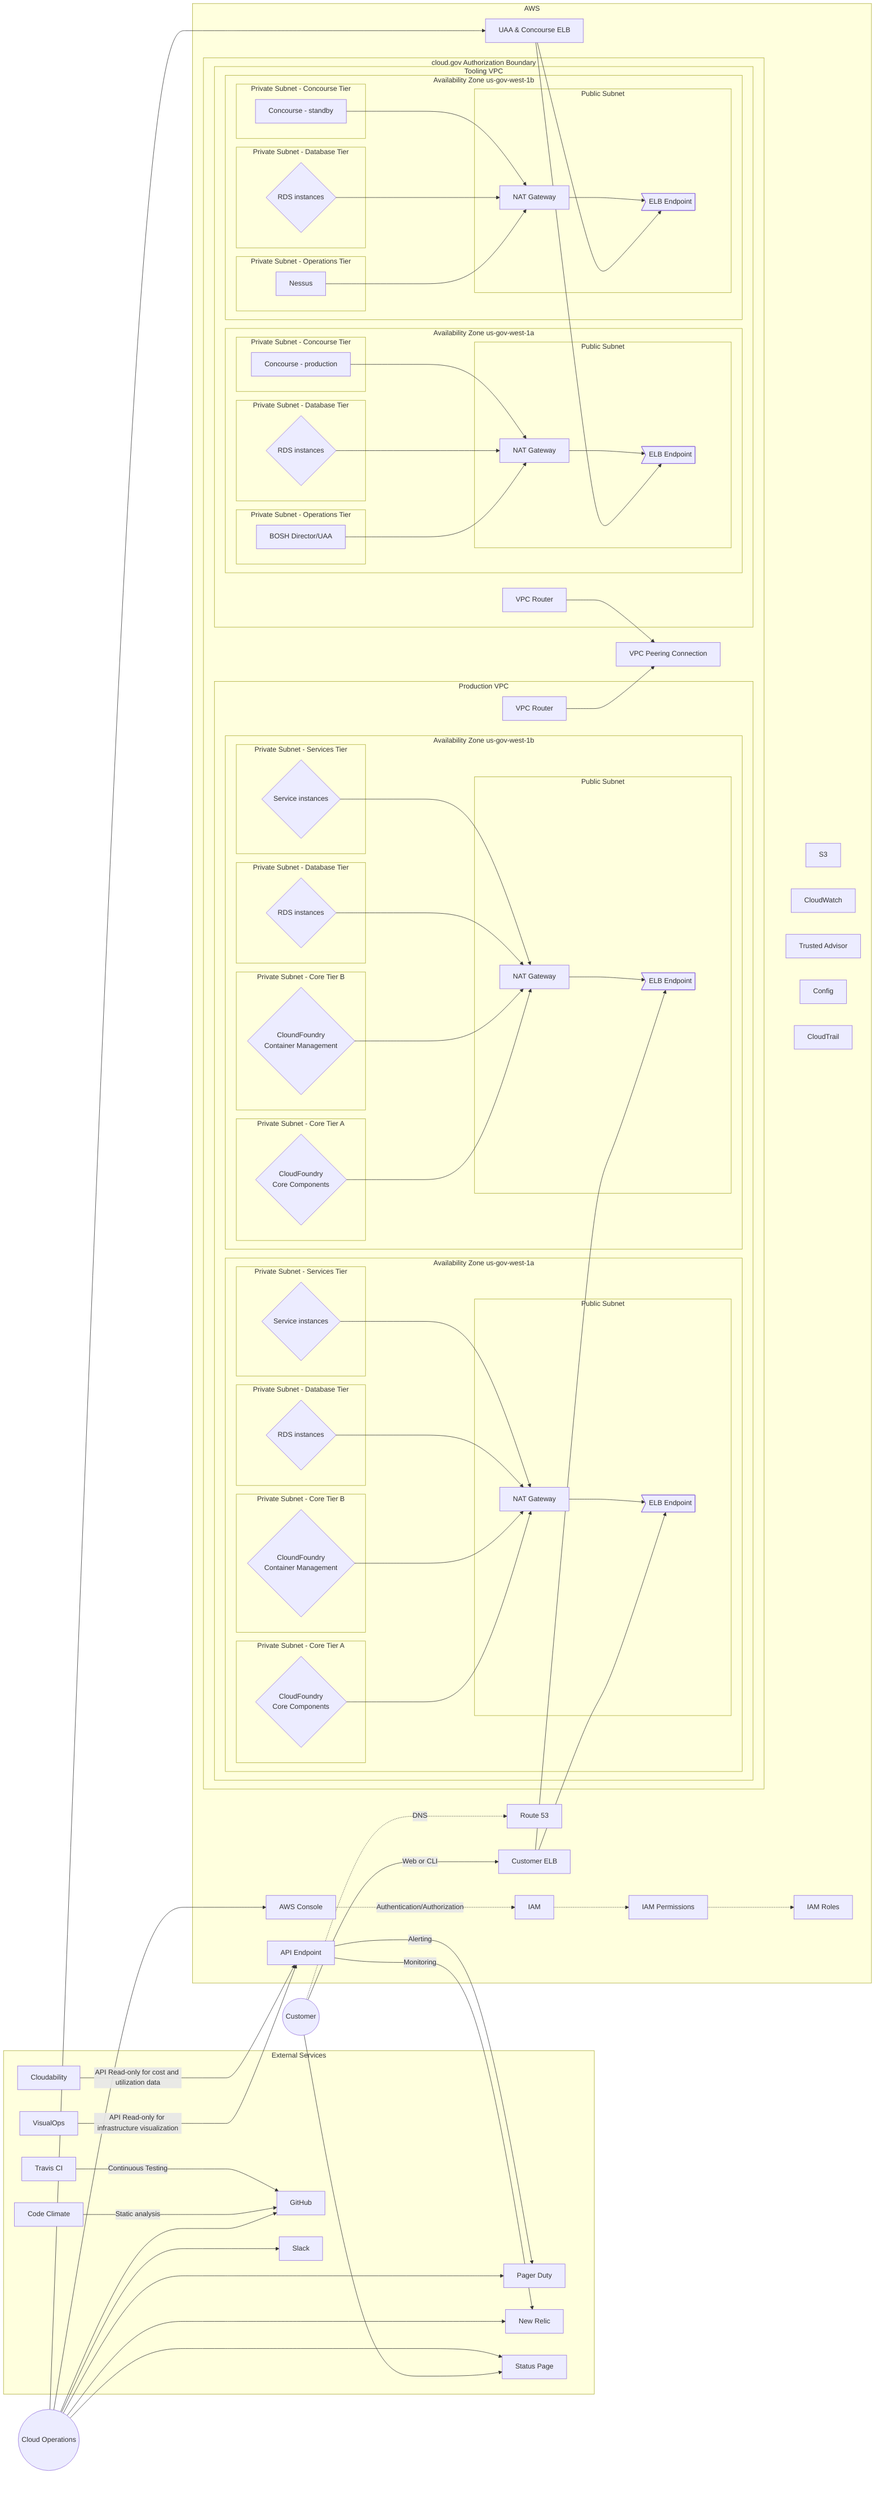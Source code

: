 %% title: 10-1 Network
%% description: Section 10 - System Environment - Figure 10-1 Network
graph LR
  subgraph External Services
    github["GitHub"]
    slack["Slack"]
    pagerduty["Pager Duty"]
    newrelic["New Relic"]
    statuspage["Status Page"]
    codeclimate["Code Climate"]
    travis["Travis CI"]
    cloudability["Cloudability"]
    visualops["VisualOps"]
  end
  subgraph AWS
    api["API Endpoint"]
    apps-elb["Customer ELB"]
    ops-elb["UAA & Concourse ELB"]
    s3["S3"]
    cloudwatch["CloudWatch"]
    advisor["Trusted Advisor"]
    config["Config"]
    cloudtrail["CloudTrail"]
    route53["Route 53"]
    iam["IAM"]
    iam-perms["IAM Permissions"]
    iam-roles["IAM Roles"]
    aws-console["AWS Console"]
    subgraph cloud.gov Authorization Boundary
      subgraph Production VPC
        subgraph Availability Zone us-gov-west-1a
          subgraph Public Subnet
            prod-nat-1a["NAT Gateway"]
            prod-elb-endpoint-1a>"ELB Endpoint"]
          end
          subgraph Private Subnet - Core Tier A
            prod-cf-1a{"CloudFoundry<br>Core Components"}
          end
          subgraph Private Subnet - Core Tier B
            prod-diego-1a{"CloundFoundry<br>Container Management"}
          end
          subgraph Private Subnet - Database Tier
            prod-rds-1a{"RDS instances"}
          end
          subgraph Private Subnet - Services Tier
            prod-services-1a{"Service instances"}
          end
        end
        subgraph Availability Zone us-gov-west-1b
          subgraph Public Subnet
            prod-nat-1b["NAT Gateway"]
            prod-elb-endpoint-1b>"ELB Endpoint"]
          end
          subgraph Private Subnet - Core Tier A
            prod-cf-1b{"CloudFoundry<br>Core Components"}
          end
          subgraph Private Subnet - Core Tier B
            prod-diego-1b{"CloundFoundry<br>Container Management"}
          end
          subgraph Private Subnet - Database Tier
            prod-rds-1b{"RDS instances"}
          end
          subgraph Private Subnet - Services Tier
            prod-services-1b{"Service instances"}
          end
        end
        vpc-router-prod["VPC Router"]
      end
      vpc-peering["VPC Peering Connection"]
      subgraph Tooling VPC
        subgraph Availability Zone us-gov-west-1a
          subgraph Public Subnet
            tooling-nat-1a["NAT Gateway"]
            tooling-elb-endpoint-1a>"ELB Endpoint"]
          end
          subgraph Private Subnet - Operations Tier
            tooling-ops-1a["BOSH Director/UAA"]
          end
          subgraph Private Subnet - Database Tier
            tooling-rds-1a{"RDS instances"}
          end
          subgraph Private Subnet - Concourse Tier
            tooling-concourse-1a["Concourse - production"]
          end
        end
        subgraph Availability Zone us-gov-west-1b
          subgraph Public Subnet
            tooling-nat-1b["NAT Gateway"]
            tooling-elb-endpoint-1b>"ELB Endpoint"]
          end
          subgraph Private Subnet - Operations Tier
            tooling-ops-1b["Nessus"]
          end
          subgraph Private Subnet - Database Tier
            tooling-rds-1b{"RDS instances"}
          end
          subgraph Private Subnet - Concourse Tier
            tooling-concourse-1b["Concourse - standby"]
          end
        end
        vpc-router-tooling["VPC Router"]
      end
    end
  end
  customer(("Customer"))
  ops(("Cloud Operations"))

  customer-.DNS.->route53
  customer--Web or CLI-->apps-elb
  customer-->statuspage

  ops-->ops-elb
  ops-->github
  ops-->slack
  ops-->aws-console
  ops-->newrelic
  ops-->statuspage
  ops-->pagerduty

  codeclimate--Static analysis-->github
  travis--Continuous Testing-->github
  api--Monitoring-->newrelic
  api--Alerting-->pagerduty
  visualops--API Read-only for infrastructure visualization-->api
  cloudability--API Read-only for cost and utilization data-->api

  apps-elb-->prod-elb-endpoint-1a
  apps-elb-->prod-elb-endpoint-1b
  prod-nat-1a-->prod-elb-endpoint-1a
  prod-nat-1b-->prod-elb-endpoint-1b
  prod-cf-1a-->prod-nat-1a
  prod-cf-1b-->prod-nat-1b
  prod-diego-1a-->prod-nat-1a
  prod-diego-1b-->prod-nat-1b
  prod-rds-1a-->prod-nat-1a
  prod-rds-1b-->prod-nat-1b
  prod-services-1a-->prod-nat-1a
  prod-services-1b-->prod-nat-1b

  ops-elb-->tooling-elb-endpoint-1a
  ops-elb-->tooling-elb-endpoint-1b
  tooling-nat-1a-->tooling-elb-endpoint-1a
  tooling-nat-1b-->tooling-elb-endpoint-1b
  tooling-ops-1a-->tooling-nat-1a
  tooling-ops-1b-->tooling-nat-1b
  tooling-rds-1a-->tooling-nat-1a
  tooling-rds-1b-->tooling-nat-1b
  tooling-concourse-1a-->tooling-nat-1a
  tooling-concourse-1b-->tooling-nat-1b

  vpc-router-tooling-->vpc-peering
  vpc-router-prod-->vpc-peering
  aws-console-."Authentication/Authorization".->iam
  iam-.->iam-perms
  iam-perms-.->iam-roles